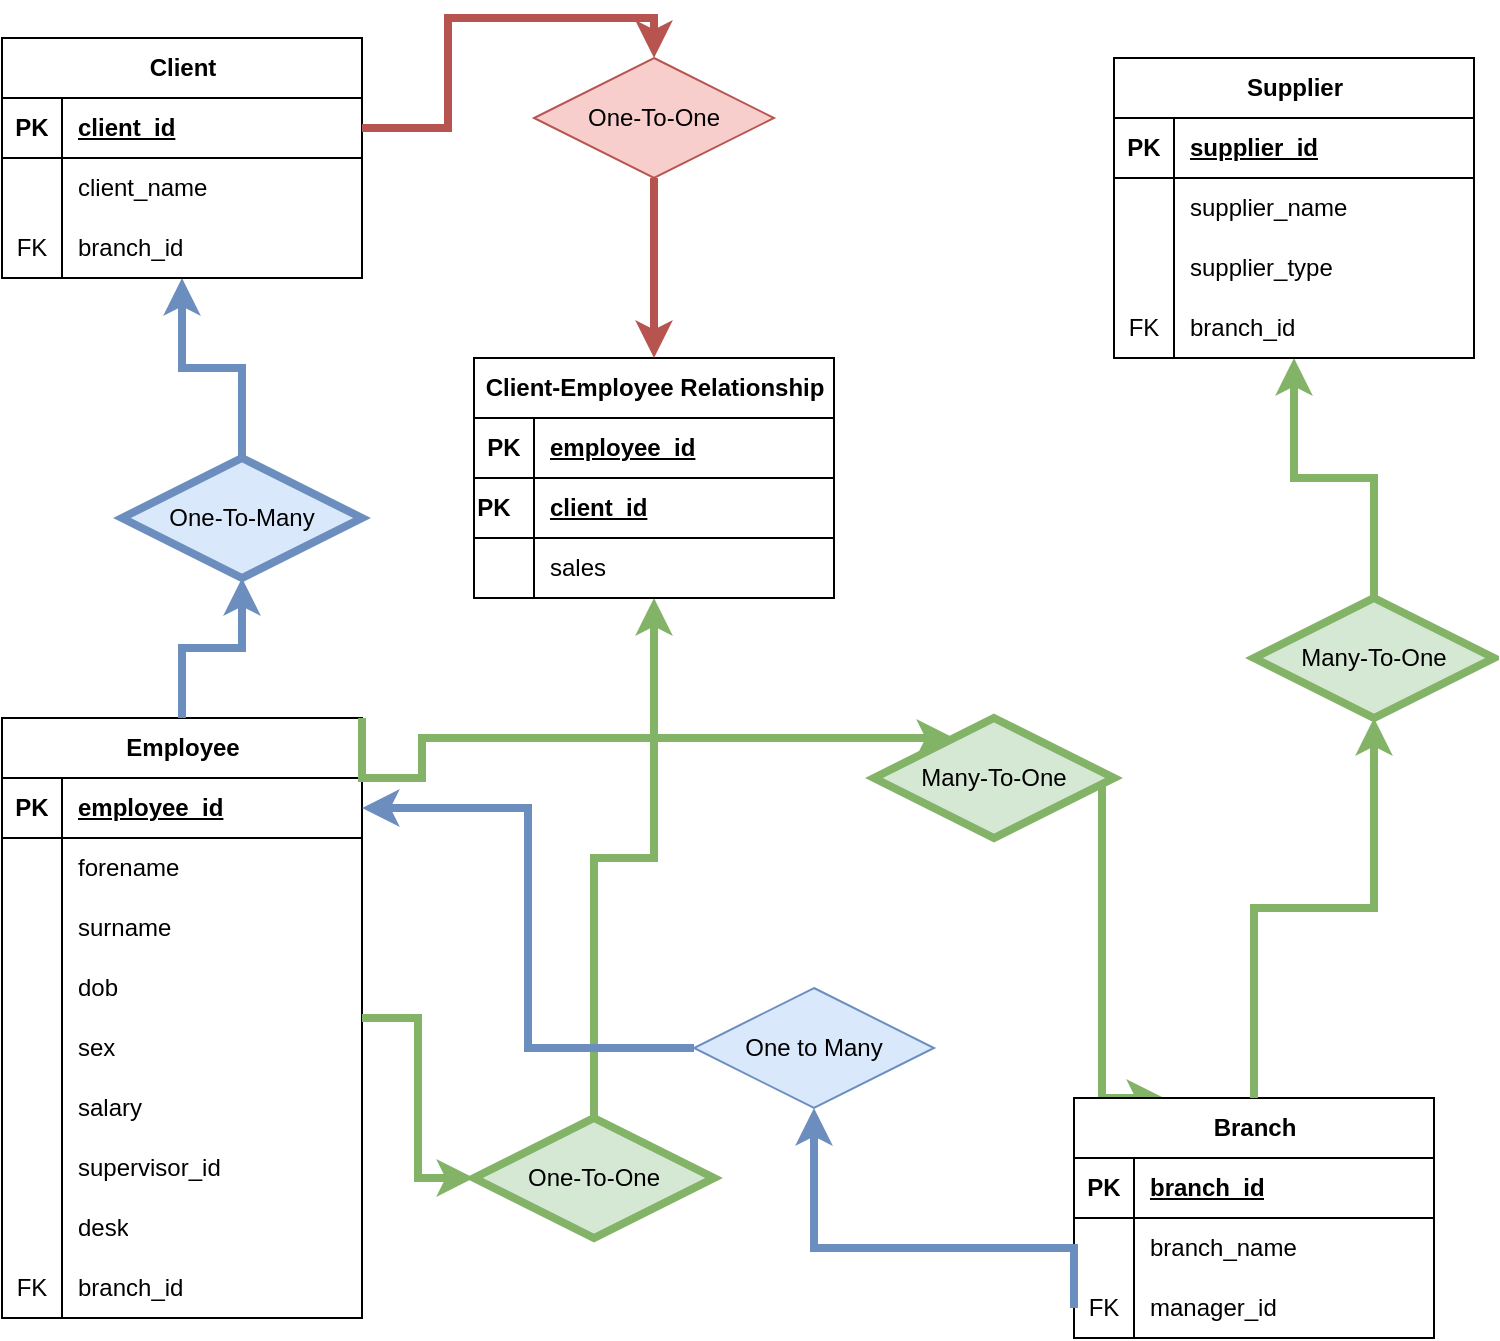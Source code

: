 <mxfile version="22.1.21" type="github">
  <diagram name="Page-1" id="Ivd2kN72ZXVBFJzlv6gM">
    <mxGraphModel dx="1222" dy="705" grid="1" gridSize="10" guides="1" tooltips="1" connect="1" arrows="1" fold="1" page="1" pageScale="1" pageWidth="827" pageHeight="1169" math="0" shadow="0">
      <root>
        <mxCell id="0" />
        <mxCell id="1" parent="0" />
        <mxCell id="-5LvpAaxsUJWu0j_Ak5H-147" value="" style="edgeStyle=orthogonalEdgeStyle;rounded=0;orthogonalLoop=1;jettySize=auto;html=1;fillColor=#dae8fc;strokeColor=#6c8ebf;strokeWidth=4;" parent="1" source="-5LvpAaxsUJWu0j_Ak5H-156" target="-5LvpAaxsUJWu0j_Ak5H-119" edge="1">
          <mxGeometry relative="1" as="geometry" />
        </mxCell>
        <mxCell id="-5LvpAaxsUJWu0j_Ak5H-160" style="edgeStyle=orthogonalEdgeStyle;rounded=0;orthogonalLoop=1;jettySize=auto;html=1;exitX=1;exitY=0;exitDx=0;exitDy=0;entryX=0.25;entryY=0;entryDx=0;entryDy=0;fillColor=#d5e8d4;strokeColor=#82b366;strokeWidth=4;" parent="1" source="-5LvpAaxsUJWu0j_Ak5H-162" target="-5LvpAaxsUJWu0j_Ak5H-53" edge="1">
          <mxGeometry relative="1" as="geometry">
            <Array as="points">
              <mxPoint x="574" y="420" />
            </Array>
          </mxGeometry>
        </mxCell>
        <mxCell id="5ivdKzWZ7dn-Rxlnc6gJ-32" value="" style="edgeStyle=orthogonalEdgeStyle;rounded=0;orthogonalLoop=1;jettySize=auto;html=1;fillColor=#d5e8d4;strokeColor=#82b366;strokeWidth=4;" edge="1" parent="1" source="5ivdKzWZ7dn-Rxlnc6gJ-54" target="5ivdKzWZ7dn-Rxlnc6gJ-4">
          <mxGeometry relative="1" as="geometry" />
        </mxCell>
        <mxCell id="-5LvpAaxsUJWu0j_Ak5H-7" value="Employee" style="shape=table;startSize=30;container=1;collapsible=1;childLayout=tableLayout;fixedRows=1;rowLines=0;fontStyle=1;align=center;resizeLast=1;html=1;" parent="1" vertex="1">
          <mxGeometry x="24" y="390" width="180" height="300" as="geometry" />
        </mxCell>
        <mxCell id="-5LvpAaxsUJWu0j_Ak5H-8" value="" style="shape=tableRow;horizontal=0;startSize=0;swimlaneHead=0;swimlaneBody=0;fillColor=none;collapsible=0;dropTarget=0;points=[[0,0.5],[1,0.5]];portConstraint=eastwest;top=0;left=0;right=0;bottom=1;" parent="-5LvpAaxsUJWu0j_Ak5H-7" vertex="1">
          <mxGeometry y="30" width="180" height="30" as="geometry" />
        </mxCell>
        <mxCell id="-5LvpAaxsUJWu0j_Ak5H-9" value="PK" style="shape=partialRectangle;connectable=0;fillColor=none;top=0;left=0;bottom=0;right=0;fontStyle=1;overflow=hidden;whiteSpace=wrap;html=1;" parent="-5LvpAaxsUJWu0j_Ak5H-8" vertex="1">
          <mxGeometry width="30" height="30" as="geometry">
            <mxRectangle width="30" height="30" as="alternateBounds" />
          </mxGeometry>
        </mxCell>
        <mxCell id="-5LvpAaxsUJWu0j_Ak5H-10" value="employee_id" style="shape=partialRectangle;connectable=0;fillColor=none;top=0;left=0;bottom=0;right=0;align=left;spacingLeft=6;fontStyle=5;overflow=hidden;whiteSpace=wrap;html=1;" parent="-5LvpAaxsUJWu0j_Ak5H-8" vertex="1">
          <mxGeometry x="30" width="150" height="30" as="geometry">
            <mxRectangle width="150" height="30" as="alternateBounds" />
          </mxGeometry>
        </mxCell>
        <mxCell id="-5LvpAaxsUJWu0j_Ak5H-11" value="" style="shape=tableRow;horizontal=0;startSize=0;swimlaneHead=0;swimlaneBody=0;fillColor=none;collapsible=0;dropTarget=0;points=[[0,0.5],[1,0.5]];portConstraint=eastwest;top=0;left=0;right=0;bottom=0;" parent="-5LvpAaxsUJWu0j_Ak5H-7" vertex="1">
          <mxGeometry y="60" width="180" height="30" as="geometry" />
        </mxCell>
        <mxCell id="-5LvpAaxsUJWu0j_Ak5H-12" value="" style="shape=partialRectangle;connectable=0;fillColor=none;top=0;left=0;bottom=0;right=0;editable=1;overflow=hidden;whiteSpace=wrap;html=1;" parent="-5LvpAaxsUJWu0j_Ak5H-11" vertex="1">
          <mxGeometry width="30" height="30" as="geometry">
            <mxRectangle width="30" height="30" as="alternateBounds" />
          </mxGeometry>
        </mxCell>
        <mxCell id="-5LvpAaxsUJWu0j_Ak5H-13" value="forename" style="shape=partialRectangle;connectable=0;fillColor=none;top=0;left=0;bottom=0;right=0;align=left;spacingLeft=6;overflow=hidden;whiteSpace=wrap;html=1;" parent="-5LvpAaxsUJWu0j_Ak5H-11" vertex="1">
          <mxGeometry x="30" width="150" height="30" as="geometry">
            <mxRectangle width="150" height="30" as="alternateBounds" />
          </mxGeometry>
        </mxCell>
        <mxCell id="-5LvpAaxsUJWu0j_Ak5H-14" value="" style="shape=tableRow;horizontal=0;startSize=0;swimlaneHead=0;swimlaneBody=0;fillColor=none;collapsible=0;dropTarget=0;points=[[0,0.5],[1,0.5]];portConstraint=eastwest;top=0;left=0;right=0;bottom=0;" parent="-5LvpAaxsUJWu0j_Ak5H-7" vertex="1">
          <mxGeometry y="90" width="180" height="30" as="geometry" />
        </mxCell>
        <mxCell id="-5LvpAaxsUJWu0j_Ak5H-15" value="" style="shape=partialRectangle;connectable=0;fillColor=none;top=0;left=0;bottom=0;right=0;editable=1;overflow=hidden;whiteSpace=wrap;html=1;" parent="-5LvpAaxsUJWu0j_Ak5H-14" vertex="1">
          <mxGeometry width="30" height="30" as="geometry">
            <mxRectangle width="30" height="30" as="alternateBounds" />
          </mxGeometry>
        </mxCell>
        <mxCell id="-5LvpAaxsUJWu0j_Ak5H-16" value="surname" style="shape=partialRectangle;connectable=0;fillColor=none;top=0;left=0;bottom=0;right=0;align=left;spacingLeft=6;overflow=hidden;whiteSpace=wrap;html=1;" parent="-5LvpAaxsUJWu0j_Ak5H-14" vertex="1">
          <mxGeometry x="30" width="150" height="30" as="geometry">
            <mxRectangle width="150" height="30" as="alternateBounds" />
          </mxGeometry>
        </mxCell>
        <mxCell id="-5LvpAaxsUJWu0j_Ak5H-17" value="" style="shape=tableRow;horizontal=0;startSize=0;swimlaneHead=0;swimlaneBody=0;fillColor=none;collapsible=0;dropTarget=0;points=[[0,0.5],[1,0.5]];portConstraint=eastwest;top=0;left=0;right=0;bottom=0;" parent="-5LvpAaxsUJWu0j_Ak5H-7" vertex="1">
          <mxGeometry y="120" width="180" height="30" as="geometry" />
        </mxCell>
        <mxCell id="-5LvpAaxsUJWu0j_Ak5H-18" value="" style="shape=partialRectangle;connectable=0;fillColor=none;top=0;left=0;bottom=0;right=0;editable=1;overflow=hidden;whiteSpace=wrap;html=1;" parent="-5LvpAaxsUJWu0j_Ak5H-17" vertex="1">
          <mxGeometry width="30" height="30" as="geometry">
            <mxRectangle width="30" height="30" as="alternateBounds" />
          </mxGeometry>
        </mxCell>
        <mxCell id="-5LvpAaxsUJWu0j_Ak5H-19" value="dob" style="shape=partialRectangle;connectable=0;fillColor=none;top=0;left=0;bottom=0;right=0;align=left;spacingLeft=6;overflow=hidden;whiteSpace=wrap;html=1;" parent="-5LvpAaxsUJWu0j_Ak5H-17" vertex="1">
          <mxGeometry x="30" width="150" height="30" as="geometry">
            <mxRectangle width="150" height="30" as="alternateBounds" />
          </mxGeometry>
        </mxCell>
        <mxCell id="-5LvpAaxsUJWu0j_Ak5H-37" style="shape=tableRow;horizontal=0;startSize=0;swimlaneHead=0;swimlaneBody=0;fillColor=none;collapsible=0;dropTarget=0;points=[[0,0.5],[1,0.5]];portConstraint=eastwest;top=0;left=0;right=0;bottom=0;" parent="-5LvpAaxsUJWu0j_Ak5H-7" vertex="1">
          <mxGeometry y="150" width="180" height="30" as="geometry" />
        </mxCell>
        <mxCell id="-5LvpAaxsUJWu0j_Ak5H-38" style="shape=partialRectangle;connectable=0;fillColor=none;top=0;left=0;bottom=0;right=0;editable=1;overflow=hidden;whiteSpace=wrap;html=1;" parent="-5LvpAaxsUJWu0j_Ak5H-37" vertex="1">
          <mxGeometry width="30" height="30" as="geometry">
            <mxRectangle width="30" height="30" as="alternateBounds" />
          </mxGeometry>
        </mxCell>
        <mxCell id="-5LvpAaxsUJWu0j_Ak5H-39" value="sex&lt;span style=&quot;white-space: pre;&quot;&gt;&#x9;&lt;/span&gt;" style="shape=partialRectangle;connectable=0;fillColor=none;top=0;left=0;bottom=0;right=0;align=left;spacingLeft=6;overflow=hidden;whiteSpace=wrap;html=1;" parent="-5LvpAaxsUJWu0j_Ak5H-37" vertex="1">
          <mxGeometry x="30" width="150" height="30" as="geometry">
            <mxRectangle width="150" height="30" as="alternateBounds" />
          </mxGeometry>
        </mxCell>
        <mxCell id="-5LvpAaxsUJWu0j_Ak5H-40" style="shape=tableRow;horizontal=0;startSize=0;swimlaneHead=0;swimlaneBody=0;fillColor=none;collapsible=0;dropTarget=0;points=[[0,0.5],[1,0.5]];portConstraint=eastwest;top=0;left=0;right=0;bottom=0;" parent="-5LvpAaxsUJWu0j_Ak5H-7" vertex="1">
          <mxGeometry y="180" width="180" height="30" as="geometry" />
        </mxCell>
        <mxCell id="-5LvpAaxsUJWu0j_Ak5H-41" style="shape=partialRectangle;connectable=0;fillColor=none;top=0;left=0;bottom=0;right=0;editable=1;overflow=hidden;whiteSpace=wrap;html=1;" parent="-5LvpAaxsUJWu0j_Ak5H-40" vertex="1">
          <mxGeometry width="30" height="30" as="geometry">
            <mxRectangle width="30" height="30" as="alternateBounds" />
          </mxGeometry>
        </mxCell>
        <mxCell id="-5LvpAaxsUJWu0j_Ak5H-42" value="salary" style="shape=partialRectangle;connectable=0;fillColor=none;top=0;left=0;bottom=0;right=0;align=left;spacingLeft=6;overflow=hidden;whiteSpace=wrap;html=1;" parent="-5LvpAaxsUJWu0j_Ak5H-40" vertex="1">
          <mxGeometry x="30" width="150" height="30" as="geometry">
            <mxRectangle width="150" height="30" as="alternateBounds" />
          </mxGeometry>
        </mxCell>
        <mxCell id="-5LvpAaxsUJWu0j_Ak5H-43" style="shape=tableRow;horizontal=0;startSize=0;swimlaneHead=0;swimlaneBody=0;fillColor=none;collapsible=0;dropTarget=0;points=[[0,0.5],[1,0.5]];portConstraint=eastwest;top=0;left=0;right=0;bottom=0;" parent="-5LvpAaxsUJWu0j_Ak5H-7" vertex="1">
          <mxGeometry y="210" width="180" height="30" as="geometry" />
        </mxCell>
        <mxCell id="-5LvpAaxsUJWu0j_Ak5H-44" style="shape=partialRectangle;connectable=0;fillColor=none;top=0;left=0;bottom=0;right=0;editable=1;overflow=hidden;whiteSpace=wrap;html=1;" parent="-5LvpAaxsUJWu0j_Ak5H-43" vertex="1">
          <mxGeometry width="30" height="30" as="geometry">
            <mxRectangle width="30" height="30" as="alternateBounds" />
          </mxGeometry>
        </mxCell>
        <mxCell id="-5LvpAaxsUJWu0j_Ak5H-45" value="supervisor_id" style="shape=partialRectangle;connectable=0;fillColor=none;top=0;left=0;bottom=0;right=0;align=left;spacingLeft=6;overflow=hidden;whiteSpace=wrap;html=1;" parent="-5LvpAaxsUJWu0j_Ak5H-43" vertex="1">
          <mxGeometry x="30" width="150" height="30" as="geometry">
            <mxRectangle width="150" height="30" as="alternateBounds" />
          </mxGeometry>
        </mxCell>
        <mxCell id="-5LvpAaxsUJWu0j_Ak5H-113" style="shape=tableRow;horizontal=0;startSize=0;swimlaneHead=0;swimlaneBody=0;fillColor=none;collapsible=0;dropTarget=0;points=[[0,0.5],[1,0.5]];portConstraint=eastwest;top=0;left=0;right=0;bottom=0;" parent="-5LvpAaxsUJWu0j_Ak5H-7" vertex="1">
          <mxGeometry y="240" width="180" height="30" as="geometry" />
        </mxCell>
        <mxCell id="-5LvpAaxsUJWu0j_Ak5H-114" style="shape=partialRectangle;connectable=0;fillColor=none;top=0;left=0;bottom=0;right=0;editable=1;overflow=hidden;whiteSpace=wrap;html=1;" parent="-5LvpAaxsUJWu0j_Ak5H-113" vertex="1">
          <mxGeometry width="30" height="30" as="geometry">
            <mxRectangle width="30" height="30" as="alternateBounds" />
          </mxGeometry>
        </mxCell>
        <mxCell id="-5LvpAaxsUJWu0j_Ak5H-115" value="desk" style="shape=partialRectangle;connectable=0;fillColor=none;top=0;left=0;bottom=0;right=0;align=left;spacingLeft=6;overflow=hidden;whiteSpace=wrap;html=1;" parent="-5LvpAaxsUJWu0j_Ak5H-113" vertex="1">
          <mxGeometry x="30" width="150" height="30" as="geometry">
            <mxRectangle width="150" height="30" as="alternateBounds" />
          </mxGeometry>
        </mxCell>
        <mxCell id="-5LvpAaxsUJWu0j_Ak5H-46" style="shape=tableRow;horizontal=0;startSize=0;swimlaneHead=0;swimlaneBody=0;fillColor=none;collapsible=0;dropTarget=0;points=[[0,0.5],[1,0.5]];portConstraint=eastwest;top=0;left=0;right=0;bottom=0;" parent="-5LvpAaxsUJWu0j_Ak5H-7" vertex="1">
          <mxGeometry y="270" width="180" height="30" as="geometry" />
        </mxCell>
        <mxCell id="-5LvpAaxsUJWu0j_Ak5H-47" value="FK" style="shape=partialRectangle;connectable=0;fillColor=none;top=0;left=0;bottom=0;right=0;editable=1;overflow=hidden;whiteSpace=wrap;html=1;" parent="-5LvpAaxsUJWu0j_Ak5H-46" vertex="1">
          <mxGeometry width="30" height="30" as="geometry">
            <mxRectangle width="30" height="30" as="alternateBounds" />
          </mxGeometry>
        </mxCell>
        <mxCell id="-5LvpAaxsUJWu0j_Ak5H-48" value="branch_id" style="shape=partialRectangle;connectable=0;fillColor=none;top=0;left=0;bottom=0;right=0;align=left;spacingLeft=6;overflow=hidden;whiteSpace=wrap;html=1;" parent="-5LvpAaxsUJWu0j_Ak5H-46" vertex="1">
          <mxGeometry x="30" width="150" height="30" as="geometry">
            <mxRectangle width="150" height="30" as="alternateBounds" />
          </mxGeometry>
        </mxCell>
        <mxCell id="-5LvpAaxsUJWu0j_Ak5H-100" value="" style="edgeStyle=orthogonalEdgeStyle;rounded=0;orthogonalLoop=1;jettySize=auto;html=1;fillColor=#d5e8d4;strokeColor=#82b366;strokeWidth=4;" parent="1" source="-5LvpAaxsUJWu0j_Ak5H-117" target="-5LvpAaxsUJWu0j_Ak5H-90" edge="1">
          <mxGeometry relative="1" as="geometry" />
        </mxCell>
        <mxCell id="-5LvpAaxsUJWu0j_Ak5H-53" value="Branch" style="shape=table;startSize=30;container=1;collapsible=1;childLayout=tableLayout;fixedRows=1;rowLines=0;fontStyle=1;align=center;resizeLast=1;html=1;" parent="1" vertex="1">
          <mxGeometry x="560" y="580" width="180" height="120" as="geometry" />
        </mxCell>
        <mxCell id="-5LvpAaxsUJWu0j_Ak5H-54" value="" style="shape=tableRow;horizontal=0;startSize=0;swimlaneHead=0;swimlaneBody=0;fillColor=none;collapsible=0;dropTarget=0;points=[[0,0.5],[1,0.5]];portConstraint=eastwest;top=0;left=0;right=0;bottom=1;" parent="-5LvpAaxsUJWu0j_Ak5H-53" vertex="1">
          <mxGeometry y="30" width="180" height="30" as="geometry" />
        </mxCell>
        <mxCell id="-5LvpAaxsUJWu0j_Ak5H-55" value="PK" style="shape=partialRectangle;connectable=0;fillColor=none;top=0;left=0;bottom=0;right=0;fontStyle=1;overflow=hidden;whiteSpace=wrap;html=1;" parent="-5LvpAaxsUJWu0j_Ak5H-54" vertex="1">
          <mxGeometry width="30" height="30" as="geometry">
            <mxRectangle width="30" height="30" as="alternateBounds" />
          </mxGeometry>
        </mxCell>
        <mxCell id="-5LvpAaxsUJWu0j_Ak5H-56" value="branch_id" style="shape=partialRectangle;connectable=0;fillColor=none;top=0;left=0;bottom=0;right=0;align=left;spacingLeft=6;fontStyle=5;overflow=hidden;whiteSpace=wrap;html=1;" parent="-5LvpAaxsUJWu0j_Ak5H-54" vertex="1">
          <mxGeometry x="30" width="150" height="30" as="geometry">
            <mxRectangle width="150" height="30" as="alternateBounds" />
          </mxGeometry>
        </mxCell>
        <mxCell id="-5LvpAaxsUJWu0j_Ak5H-57" value="" style="shape=tableRow;horizontal=0;startSize=0;swimlaneHead=0;swimlaneBody=0;fillColor=none;collapsible=0;dropTarget=0;points=[[0,0.5],[1,0.5]];portConstraint=eastwest;top=0;left=0;right=0;bottom=0;" parent="-5LvpAaxsUJWu0j_Ak5H-53" vertex="1">
          <mxGeometry y="60" width="180" height="30" as="geometry" />
        </mxCell>
        <mxCell id="-5LvpAaxsUJWu0j_Ak5H-58" value="" style="shape=partialRectangle;connectable=0;fillColor=none;top=0;left=0;bottom=0;right=0;editable=1;overflow=hidden;whiteSpace=wrap;html=1;" parent="-5LvpAaxsUJWu0j_Ak5H-57" vertex="1">
          <mxGeometry width="30" height="30" as="geometry">
            <mxRectangle width="30" height="30" as="alternateBounds" />
          </mxGeometry>
        </mxCell>
        <mxCell id="-5LvpAaxsUJWu0j_Ak5H-59" value="branch_name" style="shape=partialRectangle;connectable=0;fillColor=none;top=0;left=0;bottom=0;right=0;align=left;spacingLeft=6;overflow=hidden;whiteSpace=wrap;html=1;" parent="-5LvpAaxsUJWu0j_Ak5H-57" vertex="1">
          <mxGeometry x="30" width="150" height="30" as="geometry">
            <mxRectangle width="150" height="30" as="alternateBounds" />
          </mxGeometry>
        </mxCell>
        <mxCell id="-5LvpAaxsUJWu0j_Ak5H-60" value="" style="shape=tableRow;horizontal=0;startSize=0;swimlaneHead=0;swimlaneBody=0;fillColor=none;collapsible=0;dropTarget=0;points=[[0,0.5],[1,0.5]];portConstraint=eastwest;top=0;left=0;right=0;bottom=0;" parent="-5LvpAaxsUJWu0j_Ak5H-53" vertex="1">
          <mxGeometry y="90" width="180" height="30" as="geometry" />
        </mxCell>
        <mxCell id="-5LvpAaxsUJWu0j_Ak5H-61" value="FK" style="shape=partialRectangle;connectable=0;fillColor=none;top=0;left=0;bottom=0;right=0;editable=1;overflow=hidden;whiteSpace=wrap;html=1;" parent="-5LvpAaxsUJWu0j_Ak5H-60" vertex="1">
          <mxGeometry width="30" height="30" as="geometry">
            <mxRectangle width="30" height="30" as="alternateBounds" />
          </mxGeometry>
        </mxCell>
        <mxCell id="-5LvpAaxsUJWu0j_Ak5H-62" value="manager_id" style="shape=partialRectangle;connectable=0;fillColor=none;top=0;left=0;bottom=0;right=0;align=left;spacingLeft=6;overflow=hidden;whiteSpace=wrap;html=1;" parent="-5LvpAaxsUJWu0j_Ak5H-60" vertex="1">
          <mxGeometry x="30" width="150" height="30" as="geometry">
            <mxRectangle width="150" height="30" as="alternateBounds" />
          </mxGeometry>
        </mxCell>
        <mxCell id="-5LvpAaxsUJWu0j_Ak5H-90" value="Supplier" style="shape=table;startSize=30;container=1;collapsible=1;childLayout=tableLayout;fixedRows=1;rowLines=0;fontStyle=1;align=center;resizeLast=1;html=1;" parent="1" vertex="1">
          <mxGeometry x="580" y="60" width="180" height="150" as="geometry" />
        </mxCell>
        <mxCell id="-5LvpAaxsUJWu0j_Ak5H-91" value="" style="shape=tableRow;horizontal=0;startSize=0;swimlaneHead=0;swimlaneBody=0;fillColor=none;collapsible=0;dropTarget=0;points=[[0,0.5],[1,0.5]];portConstraint=eastwest;top=0;left=0;right=0;bottom=1;" parent="-5LvpAaxsUJWu0j_Ak5H-90" vertex="1">
          <mxGeometry y="30" width="180" height="30" as="geometry" />
        </mxCell>
        <mxCell id="-5LvpAaxsUJWu0j_Ak5H-92" value="PK" style="shape=partialRectangle;connectable=0;fillColor=none;top=0;left=0;bottom=0;right=0;fontStyle=1;overflow=hidden;whiteSpace=wrap;html=1;" parent="-5LvpAaxsUJWu0j_Ak5H-91" vertex="1">
          <mxGeometry width="30" height="30" as="geometry">
            <mxRectangle width="30" height="30" as="alternateBounds" />
          </mxGeometry>
        </mxCell>
        <mxCell id="-5LvpAaxsUJWu0j_Ak5H-93" value="supplier_id" style="shape=partialRectangle;connectable=0;fillColor=none;top=0;left=0;bottom=0;right=0;align=left;spacingLeft=6;fontStyle=5;overflow=hidden;whiteSpace=wrap;html=1;" parent="-5LvpAaxsUJWu0j_Ak5H-91" vertex="1">
          <mxGeometry x="30" width="150" height="30" as="geometry">
            <mxRectangle width="150" height="30" as="alternateBounds" />
          </mxGeometry>
        </mxCell>
        <mxCell id="-5LvpAaxsUJWu0j_Ak5H-94" value="" style="shape=tableRow;horizontal=0;startSize=0;swimlaneHead=0;swimlaneBody=0;fillColor=none;collapsible=0;dropTarget=0;points=[[0,0.5],[1,0.5]];portConstraint=eastwest;top=0;left=0;right=0;bottom=0;" parent="-5LvpAaxsUJWu0j_Ak5H-90" vertex="1">
          <mxGeometry y="60" width="180" height="30" as="geometry" />
        </mxCell>
        <mxCell id="-5LvpAaxsUJWu0j_Ak5H-95" value="" style="shape=partialRectangle;connectable=0;fillColor=none;top=0;left=0;bottom=0;right=0;editable=1;overflow=hidden;whiteSpace=wrap;html=1;" parent="-5LvpAaxsUJWu0j_Ak5H-94" vertex="1">
          <mxGeometry width="30" height="30" as="geometry">
            <mxRectangle width="30" height="30" as="alternateBounds" />
          </mxGeometry>
        </mxCell>
        <mxCell id="-5LvpAaxsUJWu0j_Ak5H-96" value="supplier_name" style="shape=partialRectangle;connectable=0;fillColor=none;top=0;left=0;bottom=0;right=0;align=left;spacingLeft=6;overflow=hidden;whiteSpace=wrap;html=1;" parent="-5LvpAaxsUJWu0j_Ak5H-94" vertex="1">
          <mxGeometry x="30" width="150" height="30" as="geometry">
            <mxRectangle width="150" height="30" as="alternateBounds" />
          </mxGeometry>
        </mxCell>
        <mxCell id="-5LvpAaxsUJWu0j_Ak5H-107" style="shape=tableRow;horizontal=0;startSize=0;swimlaneHead=0;swimlaneBody=0;fillColor=none;collapsible=0;dropTarget=0;points=[[0,0.5],[1,0.5]];portConstraint=eastwest;top=0;left=0;right=0;bottom=0;" parent="-5LvpAaxsUJWu0j_Ak5H-90" vertex="1">
          <mxGeometry y="90" width="180" height="30" as="geometry" />
        </mxCell>
        <mxCell id="-5LvpAaxsUJWu0j_Ak5H-108" style="shape=partialRectangle;connectable=0;fillColor=none;top=0;left=0;bottom=0;right=0;editable=1;overflow=hidden;whiteSpace=wrap;html=1;" parent="-5LvpAaxsUJWu0j_Ak5H-107" vertex="1">
          <mxGeometry width="30" height="30" as="geometry">
            <mxRectangle width="30" height="30" as="alternateBounds" />
          </mxGeometry>
        </mxCell>
        <mxCell id="-5LvpAaxsUJWu0j_Ak5H-109" value="supplier_type" style="shape=partialRectangle;connectable=0;fillColor=none;top=0;left=0;bottom=0;right=0;align=left;spacingLeft=6;overflow=hidden;whiteSpace=wrap;html=1;" parent="-5LvpAaxsUJWu0j_Ak5H-107" vertex="1">
          <mxGeometry x="30" width="150" height="30" as="geometry">
            <mxRectangle width="150" height="30" as="alternateBounds" />
          </mxGeometry>
        </mxCell>
        <mxCell id="-5LvpAaxsUJWu0j_Ak5H-97" value="" style="shape=tableRow;horizontal=0;startSize=0;swimlaneHead=0;swimlaneBody=0;fillColor=none;collapsible=0;dropTarget=0;points=[[0,0.5],[1,0.5]];portConstraint=eastwest;top=0;left=0;right=0;bottom=0;" parent="-5LvpAaxsUJWu0j_Ak5H-90" vertex="1">
          <mxGeometry y="120" width="180" height="30" as="geometry" />
        </mxCell>
        <mxCell id="-5LvpAaxsUJWu0j_Ak5H-98" value="FK" style="shape=partialRectangle;connectable=0;fillColor=none;top=0;left=0;bottom=0;right=0;editable=1;overflow=hidden;whiteSpace=wrap;html=1;" parent="-5LvpAaxsUJWu0j_Ak5H-97" vertex="1">
          <mxGeometry width="30" height="30" as="geometry">
            <mxRectangle width="30" height="30" as="alternateBounds" />
          </mxGeometry>
        </mxCell>
        <mxCell id="-5LvpAaxsUJWu0j_Ak5H-99" value="branch_id" style="shape=partialRectangle;connectable=0;fillColor=none;top=0;left=0;bottom=0;right=0;align=left;spacingLeft=6;overflow=hidden;whiteSpace=wrap;html=1;" parent="-5LvpAaxsUJWu0j_Ak5H-97" vertex="1">
          <mxGeometry x="30" width="150" height="30" as="geometry">
            <mxRectangle width="150" height="30" as="alternateBounds" />
          </mxGeometry>
        </mxCell>
        <mxCell id="-5LvpAaxsUJWu0j_Ak5H-116" value="" style="edgeStyle=orthogonalEdgeStyle;rounded=0;orthogonalLoop=1;jettySize=auto;html=1;fillColor=#d5e8d4;strokeColor=#82b366;strokeWidth=4;" parent="1" source="-5LvpAaxsUJWu0j_Ak5H-53" target="-5LvpAaxsUJWu0j_Ak5H-117" edge="1">
          <mxGeometry relative="1" as="geometry">
            <mxPoint x="619" y="560" as="sourcePoint" />
            <mxPoint x="659" y="300" as="targetPoint" />
          </mxGeometry>
        </mxCell>
        <mxCell id="-5LvpAaxsUJWu0j_Ak5H-117" value="Many-To-One" style="shape=rhombus;perimeter=rhombusPerimeter;whiteSpace=wrap;html=1;align=center;fillColor=#d5e8d4;strokeColor=#82b366;strokeWidth=4;" parent="1" vertex="1">
          <mxGeometry x="650" y="330" width="120" height="60" as="geometry" />
        </mxCell>
        <mxCell id="-5LvpAaxsUJWu0j_Ak5H-119" value="Client" style="shape=table;startSize=30;container=1;collapsible=1;childLayout=tableLayout;fixedRows=1;rowLines=0;fontStyle=1;align=center;resizeLast=1;html=1;" parent="1" vertex="1">
          <mxGeometry x="24" y="50" width="180" height="120" as="geometry" />
        </mxCell>
        <mxCell id="-5LvpAaxsUJWu0j_Ak5H-120" value="" style="shape=tableRow;horizontal=0;startSize=0;swimlaneHead=0;swimlaneBody=0;fillColor=none;collapsible=0;dropTarget=0;points=[[0,0.5],[1,0.5]];portConstraint=eastwest;top=0;left=0;right=0;bottom=1;" parent="-5LvpAaxsUJWu0j_Ak5H-119" vertex="1">
          <mxGeometry y="30" width="180" height="30" as="geometry" />
        </mxCell>
        <mxCell id="-5LvpAaxsUJWu0j_Ak5H-121" value="PK" style="shape=partialRectangle;connectable=0;fillColor=none;top=0;left=0;bottom=0;right=0;fontStyle=1;overflow=hidden;whiteSpace=wrap;html=1;" parent="-5LvpAaxsUJWu0j_Ak5H-120" vertex="1">
          <mxGeometry width="30" height="30" as="geometry">
            <mxRectangle width="30" height="30" as="alternateBounds" />
          </mxGeometry>
        </mxCell>
        <mxCell id="-5LvpAaxsUJWu0j_Ak5H-122" value="client_id" style="shape=partialRectangle;connectable=0;fillColor=none;top=0;left=0;bottom=0;right=0;align=left;spacingLeft=6;fontStyle=5;overflow=hidden;whiteSpace=wrap;html=1;" parent="-5LvpAaxsUJWu0j_Ak5H-120" vertex="1">
          <mxGeometry x="30" width="150" height="30" as="geometry">
            <mxRectangle width="150" height="30" as="alternateBounds" />
          </mxGeometry>
        </mxCell>
        <mxCell id="-5LvpAaxsUJWu0j_Ak5H-123" value="" style="shape=tableRow;horizontal=0;startSize=0;swimlaneHead=0;swimlaneBody=0;fillColor=none;collapsible=0;dropTarget=0;points=[[0,0.5],[1,0.5]];portConstraint=eastwest;top=0;left=0;right=0;bottom=0;" parent="-5LvpAaxsUJWu0j_Ak5H-119" vertex="1">
          <mxGeometry y="60" width="180" height="30" as="geometry" />
        </mxCell>
        <mxCell id="-5LvpAaxsUJWu0j_Ak5H-124" value="" style="shape=partialRectangle;connectable=0;fillColor=none;top=0;left=0;bottom=0;right=0;editable=1;overflow=hidden;whiteSpace=wrap;html=1;" parent="-5LvpAaxsUJWu0j_Ak5H-123" vertex="1">
          <mxGeometry width="30" height="30" as="geometry">
            <mxRectangle width="30" height="30" as="alternateBounds" />
          </mxGeometry>
        </mxCell>
        <mxCell id="-5LvpAaxsUJWu0j_Ak5H-125" value="client_name" style="shape=partialRectangle;connectable=0;fillColor=none;top=0;left=0;bottom=0;right=0;align=left;spacingLeft=6;overflow=hidden;whiteSpace=wrap;html=1;" parent="-5LvpAaxsUJWu0j_Ak5H-123" vertex="1">
          <mxGeometry x="30" width="150" height="30" as="geometry">
            <mxRectangle width="150" height="30" as="alternateBounds" />
          </mxGeometry>
        </mxCell>
        <mxCell id="-5LvpAaxsUJWu0j_Ak5H-151" style="shape=tableRow;horizontal=0;startSize=0;swimlaneHead=0;swimlaneBody=0;fillColor=none;collapsible=0;dropTarget=0;points=[[0,0.5],[1,0.5]];portConstraint=eastwest;top=0;left=0;right=0;bottom=0;" parent="-5LvpAaxsUJWu0j_Ak5H-119" vertex="1">
          <mxGeometry y="90" width="180" height="30" as="geometry" />
        </mxCell>
        <mxCell id="-5LvpAaxsUJWu0j_Ak5H-152" value="FK" style="shape=partialRectangle;connectable=0;fillColor=none;top=0;left=0;bottom=0;right=0;editable=1;overflow=hidden;whiteSpace=wrap;html=1;" parent="-5LvpAaxsUJWu0j_Ak5H-151" vertex="1">
          <mxGeometry width="30" height="30" as="geometry">
            <mxRectangle width="30" height="30" as="alternateBounds" />
          </mxGeometry>
        </mxCell>
        <mxCell id="-5LvpAaxsUJWu0j_Ak5H-153" value="branch_id" style="shape=partialRectangle;connectable=0;fillColor=none;top=0;left=0;bottom=0;right=0;align=left;spacingLeft=6;overflow=hidden;whiteSpace=wrap;html=1;" parent="-5LvpAaxsUJWu0j_Ak5H-151" vertex="1">
          <mxGeometry x="30" width="150" height="30" as="geometry">
            <mxRectangle width="150" height="30" as="alternateBounds" />
          </mxGeometry>
        </mxCell>
        <mxCell id="-5LvpAaxsUJWu0j_Ak5H-155" value="" style="edgeStyle=orthogonalEdgeStyle;rounded=0;orthogonalLoop=1;jettySize=auto;html=1;fillColor=#dae8fc;strokeColor=#6c8ebf;strokeWidth=4;" parent="1" source="-5LvpAaxsUJWu0j_Ak5H-7" target="-5LvpAaxsUJWu0j_Ak5H-156" edge="1">
          <mxGeometry relative="1" as="geometry">
            <mxPoint x="144" y="400" as="sourcePoint" />
            <mxPoint x="300" y="230" as="targetPoint" />
          </mxGeometry>
        </mxCell>
        <mxCell id="-5LvpAaxsUJWu0j_Ak5H-156" value="One-To-Many" style="shape=rhombus;perimeter=rhombusPerimeter;whiteSpace=wrap;html=1;align=center;fillColor=#dae8fc;strokeColor=#6c8ebf;strokeWidth=4;" parent="1" vertex="1">
          <mxGeometry x="84" y="260" width="120" height="60" as="geometry" />
        </mxCell>
        <mxCell id="-5LvpAaxsUJWu0j_Ak5H-161" value="" style="edgeStyle=orthogonalEdgeStyle;rounded=0;orthogonalLoop=1;jettySize=auto;html=1;exitX=1;exitY=0;exitDx=0;exitDy=0;entryX=0.25;entryY=0;entryDx=0;entryDy=0;fillColor=#d5e8d4;strokeColor=#82b366;strokeWidth=4;" parent="1" source="-5LvpAaxsUJWu0j_Ak5H-7" target="-5LvpAaxsUJWu0j_Ak5H-162" edge="1">
          <mxGeometry relative="1" as="geometry">
            <mxPoint x="234" y="400" as="sourcePoint" />
            <mxPoint x="574" y="560" as="targetPoint" />
            <Array as="points">
              <mxPoint x="234" y="420" />
            </Array>
          </mxGeometry>
        </mxCell>
        <mxCell id="-5LvpAaxsUJWu0j_Ak5H-162" value="Many-To-One" style="shape=rhombus;perimeter=rhombusPerimeter;whiteSpace=wrap;html=1;align=center;fillColor=#d5e8d4;strokeColor=#82b366;strokeWidth=4;" parent="1" vertex="1">
          <mxGeometry x="460" y="390" width="120" height="60" as="geometry" />
        </mxCell>
        <mxCell id="5ivdKzWZ7dn-Rxlnc6gJ-4" value="Client-Employee Relationship" style="shape=table;startSize=30;container=1;collapsible=1;childLayout=tableLayout;fixedRows=1;rowLines=0;fontStyle=1;align=center;resizeLast=1;html=1;" vertex="1" parent="1">
          <mxGeometry x="260" y="210" width="180" height="120" as="geometry" />
        </mxCell>
        <mxCell id="5ivdKzWZ7dn-Rxlnc6gJ-5" value="" style="shape=tableRow;horizontal=0;startSize=0;swimlaneHead=0;swimlaneBody=0;fillColor=none;collapsible=0;dropTarget=0;points=[[0,0.5],[1,0.5]];portConstraint=eastwest;top=0;left=0;right=0;bottom=1;" vertex="1" parent="5ivdKzWZ7dn-Rxlnc6gJ-4">
          <mxGeometry y="30" width="180" height="30" as="geometry" />
        </mxCell>
        <mxCell id="5ivdKzWZ7dn-Rxlnc6gJ-6" value="PK" style="shape=partialRectangle;connectable=0;fillColor=none;top=0;left=0;bottom=0;right=0;fontStyle=1;overflow=hidden;whiteSpace=wrap;html=1;" vertex="1" parent="5ivdKzWZ7dn-Rxlnc6gJ-5">
          <mxGeometry width="30" height="30" as="geometry">
            <mxRectangle width="30" height="30" as="alternateBounds" />
          </mxGeometry>
        </mxCell>
        <mxCell id="5ivdKzWZ7dn-Rxlnc6gJ-7" value="employee_id" style="shape=partialRectangle;connectable=0;fillColor=none;top=0;left=0;bottom=0;right=0;align=left;spacingLeft=6;fontStyle=5;overflow=hidden;whiteSpace=wrap;html=1;" vertex="1" parent="5ivdKzWZ7dn-Rxlnc6gJ-5">
          <mxGeometry x="30" width="150" height="30" as="geometry">
            <mxRectangle width="150" height="30" as="alternateBounds" />
          </mxGeometry>
        </mxCell>
        <mxCell id="5ivdKzWZ7dn-Rxlnc6gJ-36" style="shape=tableRow;horizontal=0;startSize=0;swimlaneHead=0;swimlaneBody=0;fillColor=none;collapsible=0;dropTarget=0;points=[[0,0.5],[1,0.5]];portConstraint=eastwest;top=0;left=0;right=0;bottom=1;" vertex="1" parent="5ivdKzWZ7dn-Rxlnc6gJ-4">
          <mxGeometry y="60" width="180" height="30" as="geometry" />
        </mxCell>
        <mxCell id="5ivdKzWZ7dn-Rxlnc6gJ-37" value="PK&lt;span style=&quot;white-space: pre;&quot;&gt;&#x9;&lt;/span&gt;" style="shape=partialRectangle;connectable=0;fillColor=none;top=0;left=0;bottom=0;right=0;fontStyle=1;overflow=hidden;whiteSpace=wrap;html=1;" vertex="1" parent="5ivdKzWZ7dn-Rxlnc6gJ-36">
          <mxGeometry width="30" height="30" as="geometry">
            <mxRectangle width="30" height="30" as="alternateBounds" />
          </mxGeometry>
        </mxCell>
        <mxCell id="5ivdKzWZ7dn-Rxlnc6gJ-38" value="client_id" style="shape=partialRectangle;connectable=0;fillColor=none;top=0;left=0;bottom=0;right=0;align=left;spacingLeft=6;fontStyle=5;overflow=hidden;whiteSpace=wrap;html=1;" vertex="1" parent="5ivdKzWZ7dn-Rxlnc6gJ-36">
          <mxGeometry x="30" width="150" height="30" as="geometry">
            <mxRectangle width="150" height="30" as="alternateBounds" />
          </mxGeometry>
        </mxCell>
        <mxCell id="5ivdKzWZ7dn-Rxlnc6gJ-8" value="" style="shape=tableRow;horizontal=0;startSize=0;swimlaneHead=0;swimlaneBody=0;fillColor=none;collapsible=0;dropTarget=0;points=[[0,0.5],[1,0.5]];portConstraint=eastwest;top=0;left=0;right=0;bottom=0;" vertex="1" parent="5ivdKzWZ7dn-Rxlnc6gJ-4">
          <mxGeometry y="90" width="180" height="30" as="geometry" />
        </mxCell>
        <mxCell id="5ivdKzWZ7dn-Rxlnc6gJ-9" value="" style="shape=partialRectangle;connectable=0;fillColor=none;top=0;left=0;bottom=0;right=0;editable=1;overflow=hidden;whiteSpace=wrap;html=1;" vertex="1" parent="5ivdKzWZ7dn-Rxlnc6gJ-8">
          <mxGeometry width="30" height="30" as="geometry">
            <mxRectangle width="30" height="30" as="alternateBounds" />
          </mxGeometry>
        </mxCell>
        <mxCell id="5ivdKzWZ7dn-Rxlnc6gJ-10" value="sales" style="shape=partialRectangle;connectable=0;fillColor=none;top=0;left=0;bottom=0;right=0;align=left;spacingLeft=6;overflow=hidden;whiteSpace=wrap;html=1;" vertex="1" parent="5ivdKzWZ7dn-Rxlnc6gJ-8">
          <mxGeometry x="30" width="150" height="30" as="geometry">
            <mxRectangle width="150" height="30" as="alternateBounds" />
          </mxGeometry>
        </mxCell>
        <mxCell id="5ivdKzWZ7dn-Rxlnc6gJ-50" style="edgeStyle=orthogonalEdgeStyle;rounded=0;orthogonalLoop=1;jettySize=auto;html=1;entryX=0.5;entryY=0;entryDx=0;entryDy=0;fillColor=#f8cecc;strokeColor=#b85450;strokeWidth=4;" edge="1" parent="1" source="5ivdKzWZ7dn-Rxlnc6gJ-52" target="5ivdKzWZ7dn-Rxlnc6gJ-4">
          <mxGeometry relative="1" as="geometry" />
        </mxCell>
        <mxCell id="5ivdKzWZ7dn-Rxlnc6gJ-51" value="" style="edgeStyle=orthogonalEdgeStyle;rounded=0;orthogonalLoop=1;jettySize=auto;html=1;entryX=0.5;entryY=0;entryDx=0;entryDy=0;fillColor=#f8cecc;strokeColor=#b85450;strokeWidth=4;" edge="1" parent="1" source="-5LvpAaxsUJWu0j_Ak5H-120" target="5ivdKzWZ7dn-Rxlnc6gJ-52">
          <mxGeometry relative="1" as="geometry">
            <mxPoint x="204" y="95" as="sourcePoint" />
            <mxPoint x="350" y="210" as="targetPoint" />
          </mxGeometry>
        </mxCell>
        <mxCell id="5ivdKzWZ7dn-Rxlnc6gJ-52" value="One-To-One" style="shape=rhombus;perimeter=rhombusPerimeter;whiteSpace=wrap;html=1;align=center;fillColor=#f8cecc;strokeColor=#b85450;" vertex="1" parent="1">
          <mxGeometry x="290" y="60" width="120" height="60" as="geometry" />
        </mxCell>
        <mxCell id="5ivdKzWZ7dn-Rxlnc6gJ-53" value="" style="edgeStyle=orthogonalEdgeStyle;rounded=0;orthogonalLoop=1;jettySize=auto;html=1;fillColor=#d5e8d4;strokeColor=#82b366;strokeWidth=4;" edge="1" parent="1" source="-5LvpAaxsUJWu0j_Ak5H-7" target="5ivdKzWZ7dn-Rxlnc6gJ-54">
          <mxGeometry relative="1" as="geometry">
            <mxPoint x="234" y="550" as="sourcePoint" />
            <mxPoint x="350" y="330" as="targetPoint" />
          </mxGeometry>
        </mxCell>
        <mxCell id="5ivdKzWZ7dn-Rxlnc6gJ-54" value="One-To-One" style="shape=rhombus;perimeter=rhombusPerimeter;whiteSpace=wrap;html=1;align=center;fillColor=#d5e8d4;strokeColor=#82b366;strokeWidth=4;" vertex="1" parent="1">
          <mxGeometry x="260" y="590" width="120" height="60" as="geometry" />
        </mxCell>
        <mxCell id="5ivdKzWZ7dn-Rxlnc6gJ-55" style="edgeStyle=orthogonalEdgeStyle;rounded=0;orthogonalLoop=1;jettySize=auto;html=1;exitX=0;exitY=0.5;exitDx=0;exitDy=0;strokeWidth=4;fillColor=#dae8fc;strokeColor=#6c8ebf;entryX=1;entryY=0.5;entryDx=0;entryDy=0;" edge="1" parent="1" source="5ivdKzWZ7dn-Rxlnc6gJ-57" target="-5LvpAaxsUJWu0j_Ak5H-8">
          <mxGeometry relative="1" as="geometry">
            <Array as="points" />
          </mxGeometry>
        </mxCell>
        <mxCell id="5ivdKzWZ7dn-Rxlnc6gJ-56" value="" style="edgeStyle=orthogonalEdgeStyle;rounded=0;orthogonalLoop=1;jettySize=auto;html=1;exitX=0;exitY=0.5;exitDx=0;exitDy=0;strokeWidth=4;fillColor=#dae8fc;strokeColor=#6c8ebf;" edge="1" parent="1" source="-5LvpAaxsUJWu0j_Ak5H-60" target="5ivdKzWZ7dn-Rxlnc6gJ-57">
          <mxGeometry relative="1" as="geometry">
            <mxPoint x="560" y="655" as="sourcePoint" />
            <mxPoint x="204" y="465" as="targetPoint" />
            <Array as="points">
              <mxPoint x="560" y="655" />
              <mxPoint x="430" y="655" />
            </Array>
          </mxGeometry>
        </mxCell>
        <mxCell id="5ivdKzWZ7dn-Rxlnc6gJ-57" value="One to Many" style="shape=rhombus;perimeter=rhombusPerimeter;whiteSpace=wrap;html=1;align=center;fillColor=#dae8fc;strokeColor=#6c8ebf;" vertex="1" parent="1">
          <mxGeometry x="370" y="525" width="120" height="60" as="geometry" />
        </mxCell>
      </root>
    </mxGraphModel>
  </diagram>
</mxfile>
